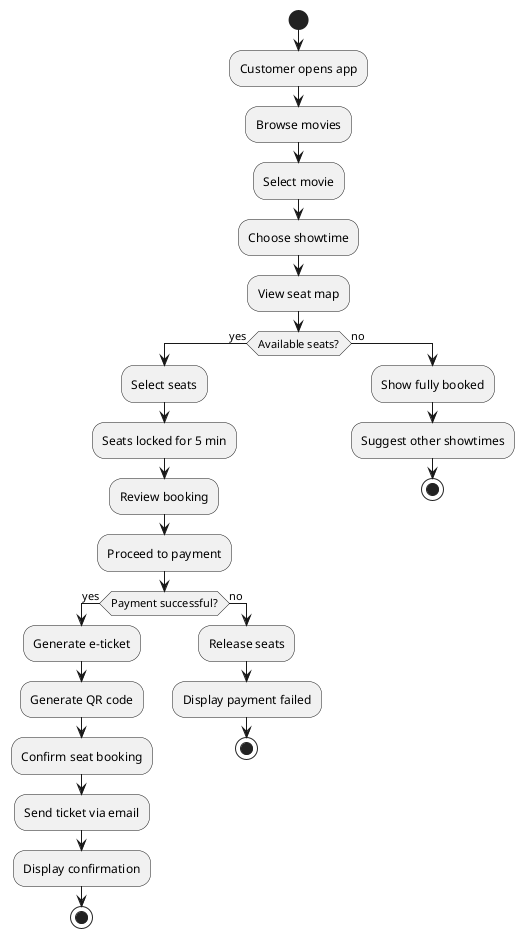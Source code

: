@startuml Movie - Book Ticket

start

:Customer opens app;
:Browse movies;
:Select movie;
:Choose showtime;
:View seat map;

if (Available seats?) then (yes)
    :Select seats;
    :Seats locked for 5 min;
    :Review booking;
    :Proceed to payment;

    if (Payment successful?) then (yes)
        :Generate e-ticket;
        :Generate QR code;
        :Confirm seat booking;
        :Send ticket via email;
        :Display confirmation;
        stop
    else (no)
        :Release seats;
        :Display payment failed;
        stop
    endif
else (no)
    :Show fully booked;
    :Suggest other showtimes;
    stop
endif

@enduml
